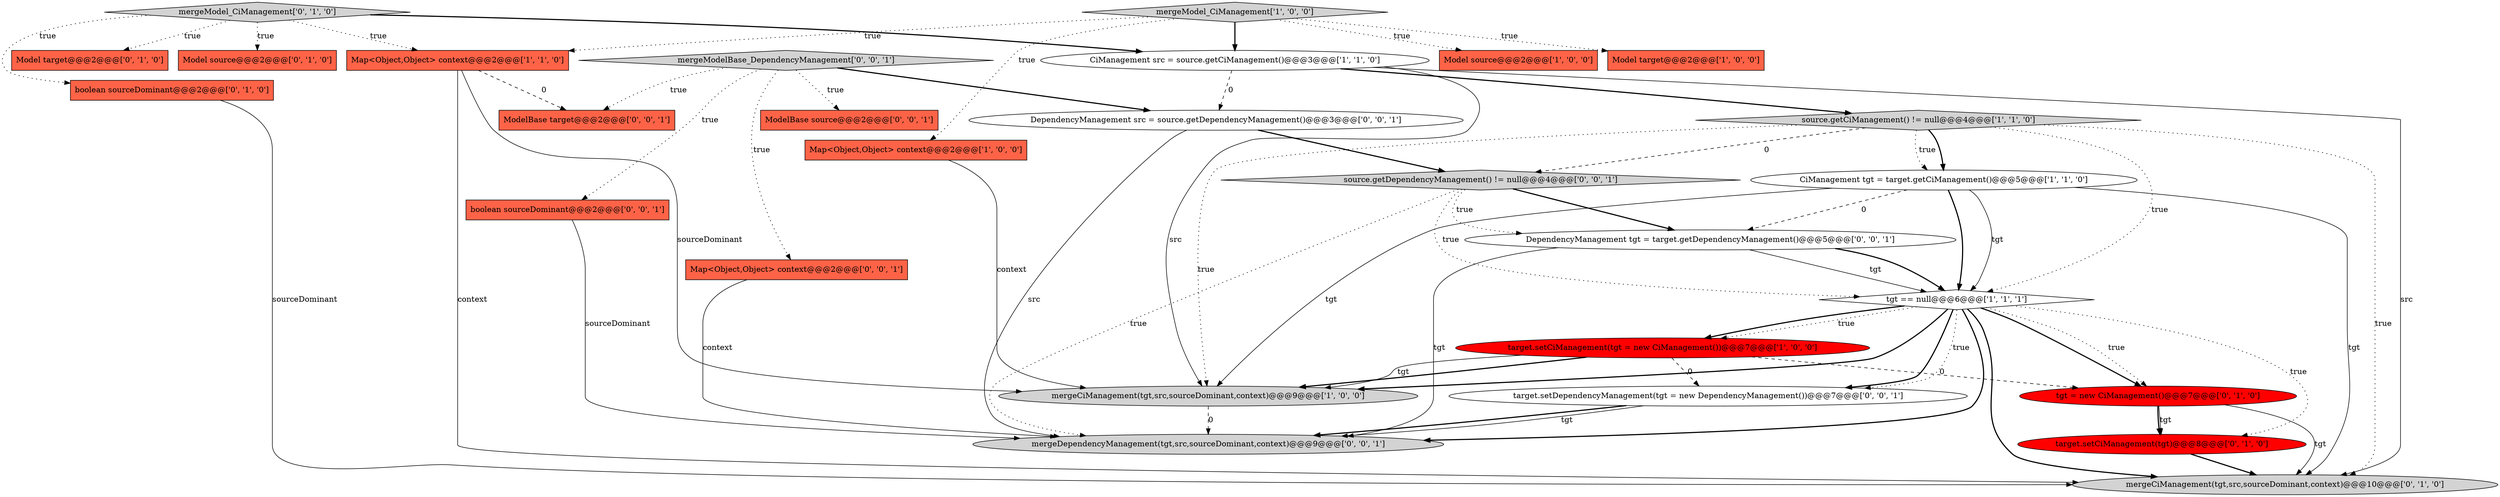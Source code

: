 digraph {
26 [style = filled, label = "ModelBase target@@@2@@@['0', '0', '1']", fillcolor = tomato, shape = box image = "AAA0AAABBB3BBB"];
10 [style = filled, label = "source.getCiManagement() != null@@@4@@@['1', '1', '0']", fillcolor = lightgray, shape = diamond image = "AAA0AAABBB1BBB"];
17 [style = filled, label = "mergeModel_CiManagement['0', '1', '0']", fillcolor = lightgray, shape = diamond image = "AAA0AAABBB2BBB"];
3 [style = filled, label = "mergeCiManagement(tgt,src,sourceDominant,context)@@@9@@@['1', '0', '0']", fillcolor = lightgray, shape = ellipse image = "AAA0AAABBB1BBB"];
5 [style = filled, label = "CiManagement tgt = target.getCiManagement()@@@5@@@['1', '1', '0']", fillcolor = white, shape = ellipse image = "AAA0AAABBB1BBB"];
27 [style = filled, label = "DependencyManagement tgt = target.getDependencyManagement()@@@5@@@['0', '0', '1']", fillcolor = white, shape = ellipse image = "AAA0AAABBB3BBB"];
13 [style = filled, label = "tgt = new CiManagement()@@@7@@@['0', '1', '0']", fillcolor = red, shape = ellipse image = "AAA1AAABBB2BBB"];
25 [style = filled, label = "DependencyManagement src = source.getDependencyManagement()@@@3@@@['0', '0', '1']", fillcolor = white, shape = ellipse image = "AAA0AAABBB3BBB"];
9 [style = filled, label = "target.setCiManagement(tgt = new CiManagement())@@@7@@@['1', '0', '0']", fillcolor = red, shape = ellipse image = "AAA1AAABBB1BBB"];
21 [style = filled, label = "target.setDependencyManagement(tgt = new DependencyManagement())@@@7@@@['0', '0', '1']", fillcolor = white, shape = ellipse image = "AAA0AAABBB3BBB"];
14 [style = filled, label = "mergeCiManagement(tgt,src,sourceDominant,context)@@@10@@@['0', '1', '0']", fillcolor = lightgray, shape = ellipse image = "AAA0AAABBB2BBB"];
0 [style = filled, label = "mergeModel_CiManagement['1', '0', '0']", fillcolor = lightgray, shape = diamond image = "AAA0AAABBB1BBB"];
12 [style = filled, label = "boolean sourceDominant@@@2@@@['0', '1', '0']", fillcolor = tomato, shape = box image = "AAA0AAABBB2BBB"];
19 [style = filled, label = "boolean sourceDominant@@@2@@@['0', '0', '1']", fillcolor = tomato, shape = box image = "AAA0AAABBB3BBB"];
16 [style = filled, label = "target.setCiManagement(tgt)@@@8@@@['0', '1', '0']", fillcolor = red, shape = ellipse image = "AAA1AAABBB2BBB"];
18 [style = filled, label = "Map<Object,Object> context@@@2@@@['0', '0', '1']", fillcolor = tomato, shape = box image = "AAA0AAABBB3BBB"];
24 [style = filled, label = "mergeModelBase_DependencyManagement['0', '0', '1']", fillcolor = lightgray, shape = diamond image = "AAA0AAABBB3BBB"];
1 [style = filled, label = "Model source@@@2@@@['1', '0', '0']", fillcolor = tomato, shape = box image = "AAA0AAABBB1BBB"];
20 [style = filled, label = "source.getDependencyManagement() != null@@@4@@@['0', '0', '1']", fillcolor = lightgray, shape = diamond image = "AAA0AAABBB3BBB"];
8 [style = filled, label = "Map<Object,Object> context@@@2@@@['1', '1', '0']", fillcolor = tomato, shape = box image = "AAA0AAABBB1BBB"];
6 [style = filled, label = "Model target@@@2@@@['1', '0', '0']", fillcolor = tomato, shape = box image = "AAA0AAABBB1BBB"];
2 [style = filled, label = "tgt == null@@@6@@@['1', '1', '1']", fillcolor = white, shape = diamond image = "AAA0AAABBB1BBB"];
11 [style = filled, label = "Model target@@@2@@@['0', '1', '0']", fillcolor = tomato, shape = box image = "AAA0AAABBB2BBB"];
22 [style = filled, label = "mergeDependencyManagement(tgt,src,sourceDominant,context)@@@9@@@['0', '0', '1']", fillcolor = lightgray, shape = ellipse image = "AAA0AAABBB3BBB"];
23 [style = filled, label = "ModelBase source@@@2@@@['0', '0', '1']", fillcolor = tomato, shape = box image = "AAA0AAABBB3BBB"];
15 [style = filled, label = "Model source@@@2@@@['0', '1', '0']", fillcolor = tomato, shape = box image = "AAA0AAABBB2BBB"];
4 [style = filled, label = "Map<Object,Object> context@@@2@@@['1', '0', '0']", fillcolor = tomato, shape = box image = "AAA0AAABBB1BBB"];
7 [style = filled, label = "CiManagement src = source.getCiManagement()@@@3@@@['1', '1', '0']", fillcolor = white, shape = ellipse image = "AAA0AAABBB1BBB"];
27->2 [style = solid, label="tgt"];
7->3 [style = solid, label="src"];
7->10 [style = bold, label=""];
5->3 [style = solid, label="tgt"];
2->3 [style = bold, label=""];
0->4 [style = dotted, label="true"];
18->22 [style = solid, label="context"];
10->3 [style = dotted, label="true"];
20->27 [style = dotted, label="true"];
5->14 [style = solid, label="tgt"];
2->21 [style = dotted, label="true"];
3->22 [style = dashed, label="0"];
2->9 [style = bold, label=""];
0->6 [style = dotted, label="true"];
10->5 [style = dotted, label="true"];
5->2 [style = solid, label="tgt"];
13->16 [style = bold, label=""];
13->16 [style = solid, label="tgt"];
13->14 [style = solid, label="tgt"];
0->7 [style = bold, label=""];
2->13 [style = bold, label=""];
17->7 [style = bold, label=""];
20->27 [style = bold, label=""];
0->8 [style = dotted, label="true"];
10->14 [style = dotted, label="true"];
17->8 [style = dotted, label="true"];
5->2 [style = bold, label=""];
25->20 [style = bold, label=""];
5->27 [style = dashed, label="0"];
8->14 [style = solid, label="context"];
17->15 [style = dotted, label="true"];
10->5 [style = bold, label=""];
2->9 [style = dotted, label="true"];
24->23 [style = dotted, label="true"];
17->12 [style = dotted, label="true"];
10->2 [style = dotted, label="true"];
21->22 [style = bold, label=""];
25->22 [style = solid, label="src"];
2->21 [style = bold, label=""];
24->25 [style = bold, label=""];
24->26 [style = dotted, label="true"];
9->21 [style = dashed, label="0"];
27->22 [style = solid, label="tgt"];
2->14 [style = bold, label=""];
9->13 [style = dashed, label="0"];
12->14 [style = solid, label="sourceDominant"];
7->25 [style = dashed, label="0"];
9->3 [style = bold, label=""];
9->3 [style = solid, label="tgt"];
16->14 [style = bold, label=""];
20->2 [style = dotted, label="true"];
24->19 [style = dotted, label="true"];
10->20 [style = dashed, label="0"];
20->22 [style = dotted, label="true"];
2->22 [style = bold, label=""];
8->3 [style = solid, label="sourceDominant"];
4->3 [style = solid, label="context"];
21->22 [style = solid, label="tgt"];
8->26 [style = dashed, label="0"];
27->2 [style = bold, label=""];
7->14 [style = solid, label="src"];
2->13 [style = dotted, label="true"];
24->18 [style = dotted, label="true"];
2->16 [style = dotted, label="true"];
0->1 [style = dotted, label="true"];
19->22 [style = solid, label="sourceDominant"];
17->11 [style = dotted, label="true"];
}
